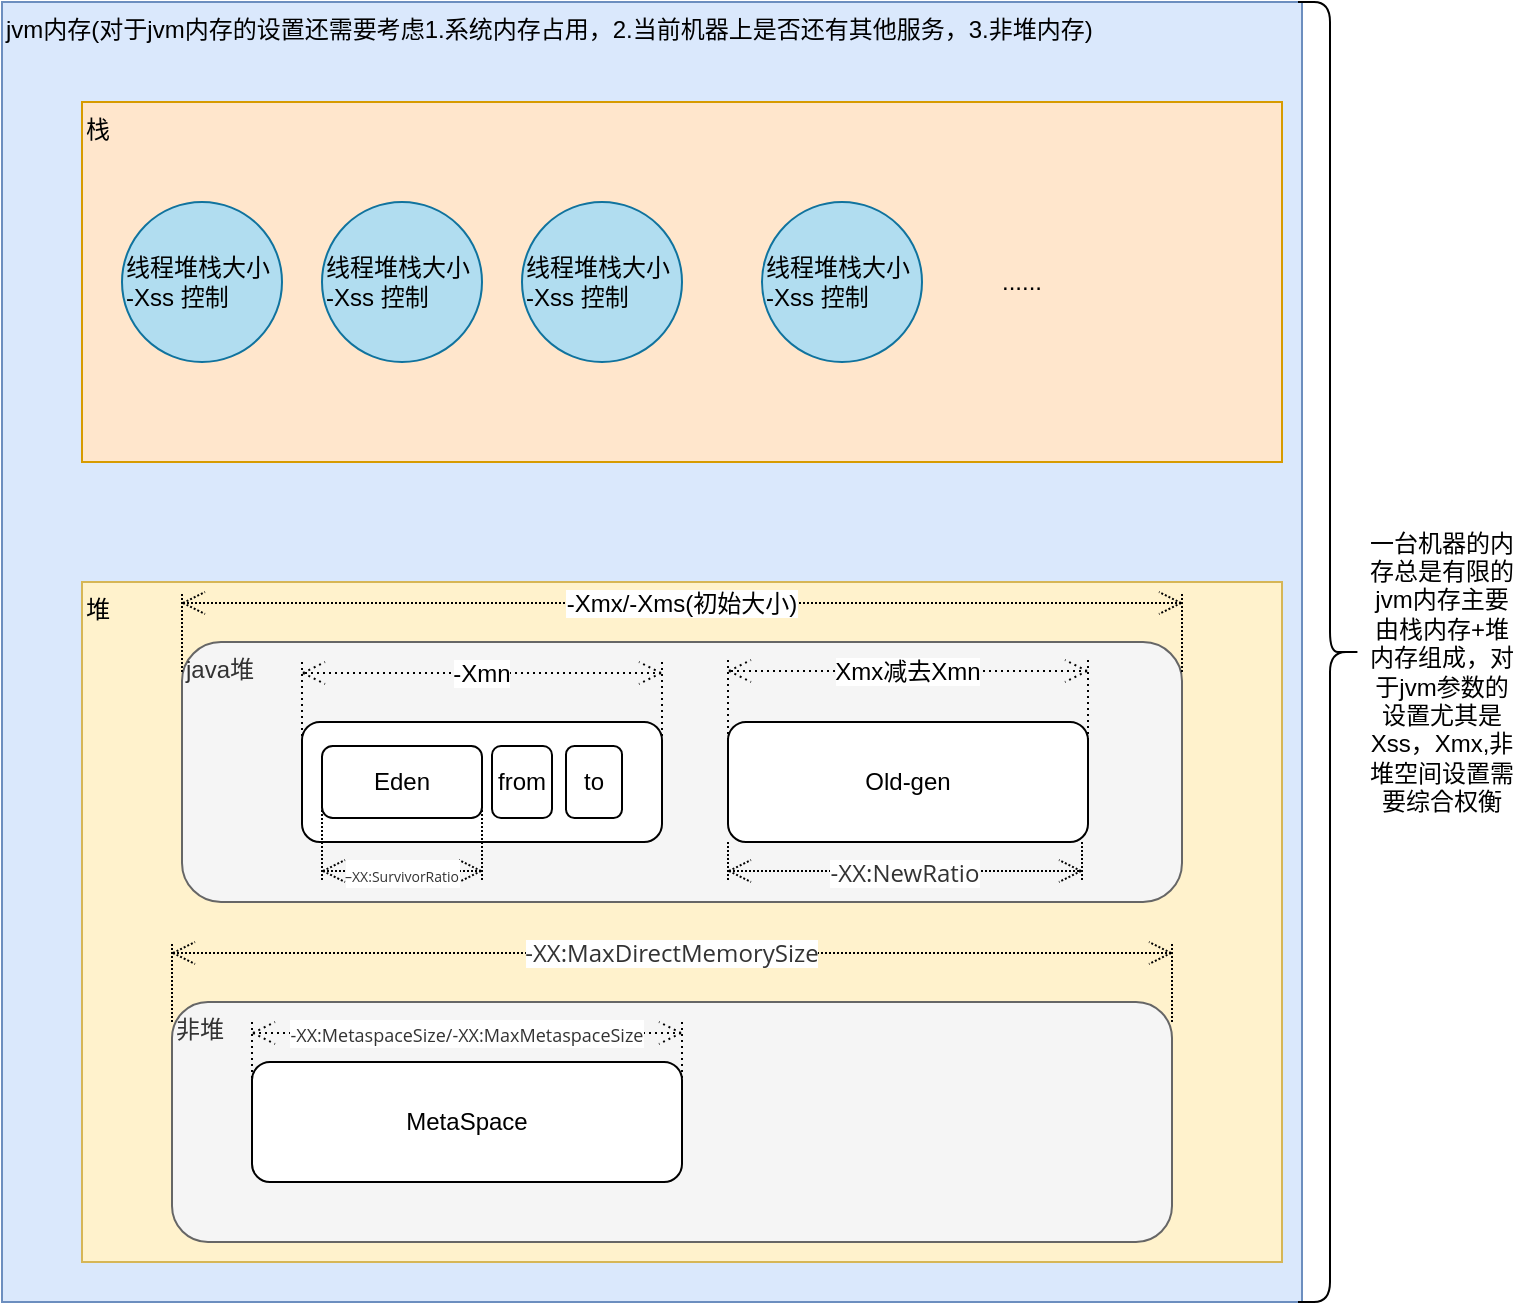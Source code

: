 <mxfile version="10.9.5" type="device"><diagram id="K2N2iL6_TpGHlmGaE04x" name="Page-1"><mxGraphModel dx="946" dy="727" grid="1" gridSize="10" guides="1" tooltips="1" connect="1" arrows="1" fold="1" page="1" pageScale="1" pageWidth="827" pageHeight="1169" math="0" shadow="0"><root><mxCell id="0"/><mxCell id="1" parent="0"/><mxCell id="toVw2YrwanhKv9VRKXPm-1" value="jvm内存(对于jvm内存的设置还需要考虑1.系统内存占用，2.当前机器上是否还有其他服务，3.非堆内存)" style="whiteSpace=wrap;html=1;aspect=fixed;fillColor=#dae8fc;strokeColor=#6c8ebf;align=left;verticalAlign=top;" vertex="1" parent="1"><mxGeometry x="50" y="160" width="650" height="650" as="geometry"/></mxCell><mxCell id="toVw2YrwanhKv9VRKXPm-2" value="栈" style="rounded=0;whiteSpace=wrap;html=1;fillColor=#ffe6cc;strokeColor=#d79b00;verticalAlign=top;align=left;" vertex="1" parent="1"><mxGeometry x="90" y="210" width="600" height="180" as="geometry"/></mxCell><mxCell id="toVw2YrwanhKv9VRKXPm-4" value="堆" style="rounded=0;whiteSpace=wrap;html=1;fillColor=#fff2cc;strokeColor=#d6b656;verticalAlign=top;align=left;" vertex="1" parent="1"><mxGeometry x="90" y="450" width="600" height="340" as="geometry"/></mxCell><mxCell id="toVw2YrwanhKv9VRKXPm-5" value="非堆" style="rounded=1;whiteSpace=wrap;html=1;align=left;fillColor=#f5f5f5;strokeColor=#666666;fontColor=#333333;verticalAlign=top;" vertex="1" parent="1"><mxGeometry x="135" y="660" width="500" height="120" as="geometry"/></mxCell><mxCell id="toVw2YrwanhKv9VRKXPm-9" value="线程堆栈大小&lt;br&gt;-Xss 控制" style="ellipse;whiteSpace=wrap;html=1;aspect=fixed;align=left;fillColor=#b1ddf0;strokeColor=#10739e;" vertex="1" parent="1"><mxGeometry x="110" y="260" width="80" height="80" as="geometry"/></mxCell><mxCell id="toVw2YrwanhKv9VRKXPm-10" value="&lt;span style=&quot;white-space: normal&quot;&gt;线程堆栈大小&lt;/span&gt;&lt;br style=&quot;white-space: normal&quot;&gt;&lt;span style=&quot;white-space: normal&quot;&gt;-Xss 控制&lt;/span&gt;" style="ellipse;whiteSpace=wrap;html=1;aspect=fixed;align=left;fillColor=#b1ddf0;strokeColor=#10739e;" vertex="1" parent="1"><mxGeometry x="210" y="260" width="80" height="80" as="geometry"/></mxCell><mxCell id="toVw2YrwanhKv9VRKXPm-11" value="&lt;span style=&quot;white-space: normal&quot;&gt;线程堆栈大小&lt;/span&gt;&lt;br style=&quot;white-space: normal&quot;&gt;&lt;span style=&quot;white-space: normal&quot;&gt;-Xss 控制&lt;/span&gt;" style="ellipse;whiteSpace=wrap;html=1;aspect=fixed;align=left;fillColor=#b1ddf0;strokeColor=#10739e;" vertex="1" parent="1"><mxGeometry x="310" y="260" width="80" height="80" as="geometry"/></mxCell><mxCell id="toVw2YrwanhKv9VRKXPm-12" value="&lt;span style=&quot;white-space: normal&quot;&gt;线程堆栈大小&lt;/span&gt;&lt;br style=&quot;white-space: normal&quot;&gt;&lt;span style=&quot;white-space: normal&quot;&gt;-Xss 控制&lt;/span&gt;" style="ellipse;whiteSpace=wrap;html=1;aspect=fixed;align=left;fillColor=#b1ddf0;strokeColor=#10739e;" vertex="1" parent="1"><mxGeometry x="430" y="260" width="80" height="80" as="geometry"/></mxCell><mxCell id="toVw2YrwanhKv9VRKXPm-14" value="......" style="text;html=1;strokeColor=none;fillColor=none;align=center;verticalAlign=middle;whiteSpace=wrap;rounded=0;" vertex="1" parent="1"><mxGeometry x="540" y="290" width="40" height="20" as="geometry"/></mxCell><mxCell id="toVw2YrwanhKv9VRKXPm-25" value="java堆" style="rounded=1;whiteSpace=wrap;html=1;align=left;fillColor=#f5f5f5;strokeColor=#666666;fontColor=#333333;horizontal=1;verticalAlign=top;" vertex="1" parent="1"><mxGeometry x="140" y="480" width="500" height="130" as="geometry"/></mxCell><mxCell id="toVw2YrwanhKv9VRKXPm-26" value="" style="rounded=1;whiteSpace=wrap;html=1;align=left;" vertex="1" parent="1"><mxGeometry x="200" y="520" width="180" height="60" as="geometry"/></mxCell><mxCell id="toVw2YrwanhKv9VRKXPm-27" value="Old-gen" style="rounded=1;whiteSpace=wrap;html=1;align=center;" vertex="1" parent="1"><mxGeometry x="413" y="520" width="180" height="60" as="geometry"/></mxCell><mxCell id="toVw2YrwanhKv9VRKXPm-31" value="-Xmn" style="shape=dimension;direction=west;whiteSpace=wrap;html=1;align=center;points=[];verticalAlign=top;spacingTop=-8;labelBackgroundColor=#ffffff;rounded=1;dashed=1;dashPattern=1 2;" vertex="1" parent="1"><mxGeometry x="200" y="490" width="180" height="40" as="geometry"/></mxCell><mxCell id="toVw2YrwanhKv9VRKXPm-32" value="Eden" style="rounded=1;whiteSpace=wrap;html=1;align=center;" vertex="1" parent="1"><mxGeometry x="210" y="532" width="80" height="36" as="geometry"/></mxCell><mxCell id="toVw2YrwanhKv9VRKXPm-35" value="from" style="rounded=1;whiteSpace=wrap;html=1;align=center;" vertex="1" parent="1"><mxGeometry x="295" y="532" width="30" height="36" as="geometry"/></mxCell><mxCell id="toVw2YrwanhKv9VRKXPm-36" value="to" style="rounded=1;whiteSpace=wrap;html=1;align=center;" vertex="1" parent="1"><mxGeometry x="332" y="532" width="28" height="36" as="geometry"/></mxCell><mxCell id="toVw2YrwanhKv9VRKXPm-37" value="-Xmx/-Xms(初始大小)" style="shape=dimension;direction=west;whiteSpace=wrap;html=1;align=center;points=[];verticalAlign=top;spacingTop=-8;labelBackgroundColor=#ffffff;rounded=1;dashed=1;dashPattern=1 1;" vertex="1" parent="1"><mxGeometry x="140" y="455" width="500" height="40" as="geometry"/></mxCell><mxCell id="toVw2YrwanhKv9VRKXPm-38" value="Xmx减去Xmn" style="shape=dimension;direction=west;whiteSpace=wrap;html=1;align=center;points=[];verticalAlign=top;spacingTop=-8;labelBackgroundColor=#ffffff;rounded=1;dashed=1;dashPattern=1 2;" vertex="1" parent="1"><mxGeometry x="413" y="489" width="180" height="40" as="geometry"/></mxCell><mxCell id="toVw2YrwanhKv9VRKXPm-39" value="&lt;span style=&quot;color: rgb(51 , 51 , 51) ; font-family: &amp;#34;open sans&amp;#34; , &amp;#34;clear sans&amp;#34; , &amp;#34;helvetica neue&amp;#34; , &amp;#34;helvetica&amp;#34; , &amp;#34;arial&amp;#34; , sans-serif ; white-space: pre-wrap&quot;&gt;&lt;font style=&quot;font-size: 7px&quot;&gt;–XX:SurvivorRatio&lt;/font&gt;&lt;/span&gt;" style="shape=dimension;whiteSpace=wrap;html=1;align=center;points=[];verticalAlign=bottom;spacingBottom=-5;labelBackgroundColor=#ffffff;rounded=1;dashed=1;dashPattern=1 1;" vertex="1" parent="1"><mxGeometry x="210" y="562" width="80" height="38" as="geometry"/></mxCell><mxCell id="toVw2YrwanhKv9VRKXPm-40" value="&lt;span style=&quot;color: rgb(51 , 51 , 51) ; font-family: &amp;#34;open sans&amp;#34; , &amp;#34;clear sans&amp;#34; , &amp;#34;helvetica neue&amp;#34; , &amp;#34;helvetica&amp;#34; , &amp;#34;arial&amp;#34; , sans-serif ; white-space: pre-wrap&quot;&gt;&lt;font style=&quot;font-size: 12px&quot;&gt;-XX:MaxDirectMemorySize&lt;/font&gt;&lt;/span&gt;" style="shape=dimension;direction=west;whiteSpace=wrap;html=1;align=center;points=[];verticalAlign=top;spacingTop=-8;labelBackgroundColor=#ffffff;rounded=1;dashed=1;dashPattern=1 1;" vertex="1" parent="1"><mxGeometry x="135" y="630" width="500" height="40" as="geometry"/></mxCell><mxCell id="toVw2YrwanhKv9VRKXPm-41" value="&lt;font style=&quot;font-size: 12px&quot;&gt;MetaSpace&lt;/font&gt;" style="rounded=1;whiteSpace=wrap;html=1;fontSize=9;align=center;" vertex="1" parent="1"><mxGeometry x="175" y="690" width="215" height="60" as="geometry"/></mxCell><mxCell id="toVw2YrwanhKv9VRKXPm-43" value="&lt;span style=&quot;color: rgb(51 , 51 , 51) ; font-family: &amp;#34;open sans&amp;#34; , &amp;#34;clear sans&amp;#34; , &amp;#34;helvetica neue&amp;#34; , &amp;#34;helvetica&amp;#34; , &amp;#34;arial&amp;#34; , sans-serif ; white-space: pre-wrap&quot;&gt;&lt;font style=&quot;font-size: 12px&quot;&gt;-XX:NewRatio&lt;/font&gt;&lt;/span&gt;" style="shape=dimension;whiteSpace=wrap;html=1;align=center;points=[];verticalAlign=bottom;spacingBottom=-5;labelBackgroundColor=#ffffff;rounded=1;dashed=1;dashPattern=1 1;fontSize=9;" vertex="1" parent="1"><mxGeometry x="413" y="580" width="177" height="20" as="geometry"/></mxCell><mxCell id="toVw2YrwanhKv9VRKXPm-44" value="" style="shape=curlyBracket;whiteSpace=wrap;html=1;rounded=1;fontSize=9;align=center;direction=west;" vertex="1" parent="1"><mxGeometry x="698" y="160" width="32" height="650" as="geometry"/></mxCell><mxCell id="toVw2YrwanhKv9VRKXPm-45" value="&lt;font style=&quot;font-size: 12px&quot;&gt;一台机器的内存总是有限的jvm内存主要由栈内存+堆内存组成，对于jvm参数的设置尤其是Xss，Xmx,非堆空间设置需要综合权衡&lt;/font&gt;" style="text;html=1;strokeColor=none;fillColor=none;align=center;verticalAlign=middle;whiteSpace=wrap;rounded=0;fontSize=9;" vertex="1" parent="1"><mxGeometry x="730" y="485" width="80" height="20" as="geometry"/></mxCell><mxCell id="toVw2YrwanhKv9VRKXPm-48" value="&lt;span style=&quot;color: rgb(51 , 51 , 51) ; font-family: &amp;#34;open sans&amp;#34; , &amp;#34;clear sans&amp;#34; , &amp;#34;helvetica neue&amp;#34; , &amp;#34;helvetica&amp;#34; , &amp;#34;arial&amp;#34; , sans-serif ; white-space: pre-wrap&quot;&gt;&lt;font style=&quot;font-size: 9px&quot;&gt;-XX:MetaspaceSize/-XX:MaxMetaspaceSize&lt;/font&gt;&lt;/span&gt;" style="shape=dimension;direction=west;whiteSpace=wrap;html=1;align=center;points=[];verticalAlign=top;spacingTop=-8;labelBackgroundColor=#ffffff;rounded=1;dashed=1;dashPattern=1 2;" vertex="1" parent="1"><mxGeometry x="175" y="670" width="215" height="40" as="geometry"/></mxCell></root></mxGraphModel></diagram></mxfile>